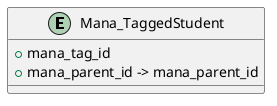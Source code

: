 
@startuml

entity "Mana_TaggedStudent" {
    + mana_tag_id
    + mana_parent_id -> mana_parent_id
}

@enduml
